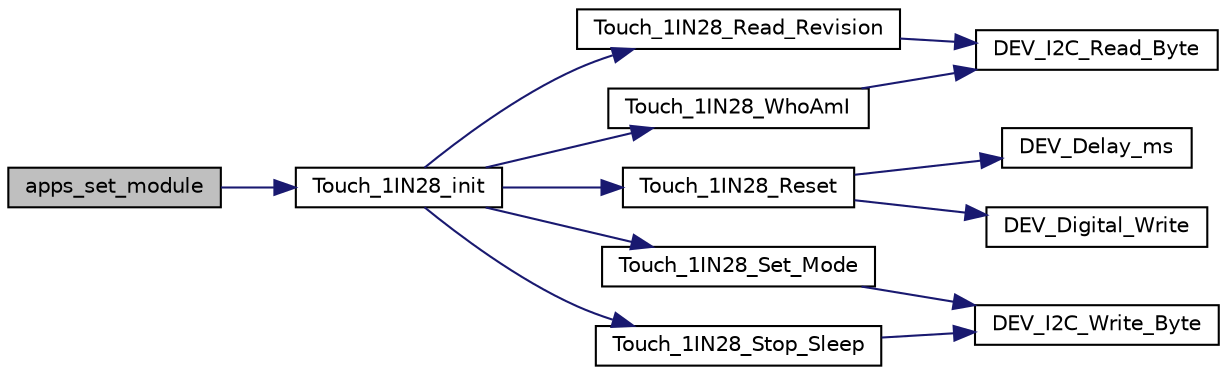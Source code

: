 digraph "apps_set_module"
{
 // LATEX_PDF_SIZE
  bgcolor="transparent";
  edge [fontname="Helvetica",fontsize="10",labelfontname="Helvetica",labelfontsize="10"];
  node [fontname="Helvetica",fontsize="10",shape=record];
  rankdir="LR";
  Node1 [label="apps_set_module",height=0.2,width=0.4,color="black", fillcolor="grey75", style="filled", fontcolor="black",tooltip="Initializes the given module @screen_type - Type of the screen, if there is @popup_type - Type of the..."];
  Node1 -> Node2 [color="midnightblue",fontsize="10",style="solid",fontname="Helvetica"];
  Node2 [label="Touch_1IN28_init",height=0.2,width=0.4,color="black",URL="$Touch__1in28_8c.html#ae5ed301b9ca70a465a6c93d4c416fff2",tooltip="function : screen initialization 屏幕初始化 parameter:"];
  Node2 -> Node3 [color="midnightblue",fontsize="10",style="solid",fontname="Helvetica"];
  Node3 [label="Touch_1IN28_Read_Revision",height=0.2,width=0.4,color="black",URL="$Touch__1in28_8c.html#a39d6870264c2cdb37d9d1e1eac5b62ed",tooltip="function : Read software version number 读取软件版本号 parameter:"];
  Node3 -> Node4 [color="midnightblue",fontsize="10",style="solid",fontname="Helvetica"];
  Node4 [label="DEV_I2C_Read_Byte",height=0.2,width=0.4,color="black",URL="$DEV__Config_8c.html#a35a0d8dbd7cd9b1048c52964c99294ac",tooltip=" "];
  Node2 -> Node5 [color="midnightblue",fontsize="10",style="solid",fontname="Helvetica"];
  Node5 [label="Touch_1IN28_Reset",height=0.2,width=0.4,color="black",URL="$Touch__1in28_8c.html#aaf34bd412ddc76154908a7f6dd43f384",tooltip="function : reset touch 复位触摸 parameter:"];
  Node5 -> Node6 [color="midnightblue",fontsize="10",style="solid",fontname="Helvetica"];
  Node6 [label="DEV_Delay_ms",height=0.2,width=0.4,color="black",URL="$DEV__Config_8c.html#a2df8b0d2078af2cc903690b5edc1dddb",tooltip="delay x ms"];
  Node5 -> Node7 [color="midnightblue",fontsize="10",style="solid",fontname="Helvetica"];
  Node7 [label="DEV_Digital_Write",height=0.2,width=0.4,color="black",URL="$DEV__Config_8c.html#a115bf3186fb590c5a9fa1bbfc2f38352",tooltip="GPIO read and write."];
  Node2 -> Node8 [color="midnightblue",fontsize="10",style="solid",fontname="Helvetica"];
  Node8 [label="Touch_1IN28_Set_Mode",height=0.2,width=0.4,color="black",URL="$Touch__1in28_8c.html#a4451bf226143a654058b0b9831485829",tooltip="function : Set touch mode 设置触摸模式 parameter:   mode = 0 gestures mode mode = 1 point mode mode = 2 mix..."];
  Node8 -> Node9 [color="midnightblue",fontsize="10",style="solid",fontname="Helvetica"];
  Node9 [label="DEV_I2C_Write_Byte",height=0.2,width=0.4,color="black",URL="$DEV__Config_8c.html#a230e1bb441057465048e1e8c0cecc7a9",tooltip="I2C."];
  Node2 -> Node10 [color="midnightblue",fontsize="10",style="solid",fontname="Helvetica"];
  Node10 [label="Touch_1IN28_Stop_Sleep",height=0.2,width=0.4,color="black",URL="$Touch__1in28_8c.html#a05931da08d4d9567eb7b2b193143ff45",tooltip="function : exit sleep mode 退出休眠模式 parameter:"];
  Node10 -> Node9 [color="midnightblue",fontsize="10",style="solid",fontname="Helvetica"];
  Node2 -> Node11 [color="midnightblue",fontsize="10",style="solid",fontname="Helvetica"];
  Node11 [label="Touch_1IN28_WhoAmI",height=0.2,width=0.4,color="black",URL="$Touch__1in28_8c.html#ae09de88d450a31f365cfd38729a9a9be",tooltip="| File : Touch_1IN28.c | Author : Waveshare team | Function : Hardware underlying interface | Info : ..."];
  Node11 -> Node4 [color="midnightblue",fontsize="10",style="solid",fontname="Helvetica"];
}
